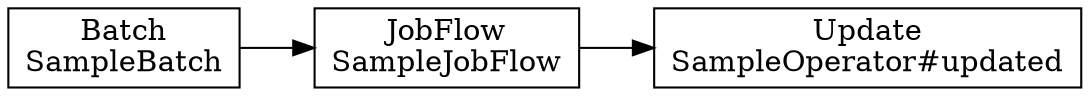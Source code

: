 digraph {
    rankdir = LR;
    "58758058-1c9e-495f-8447-188f3f86ad5c" [shape=box, label="Batch\nSampleBatch"];
    "e41e452e-2bda-4219-b38e-a79463deba76" [shape=box, label="JobFlow\nSampleJobFlow"];
    "737cc04f-ffb2-4f08-9489-e06a465be0c1" [shape=box, label="Update\nSampleOperator#updated"];
    "e41e452e-2bda-4219-b38e-a79463deba76" -> "737cc04f-ffb2-4f08-9489-e06a465be0c1";
    "58758058-1c9e-495f-8447-188f3f86ad5c" -> "e41e452e-2bda-4219-b38e-a79463deba76";
}
